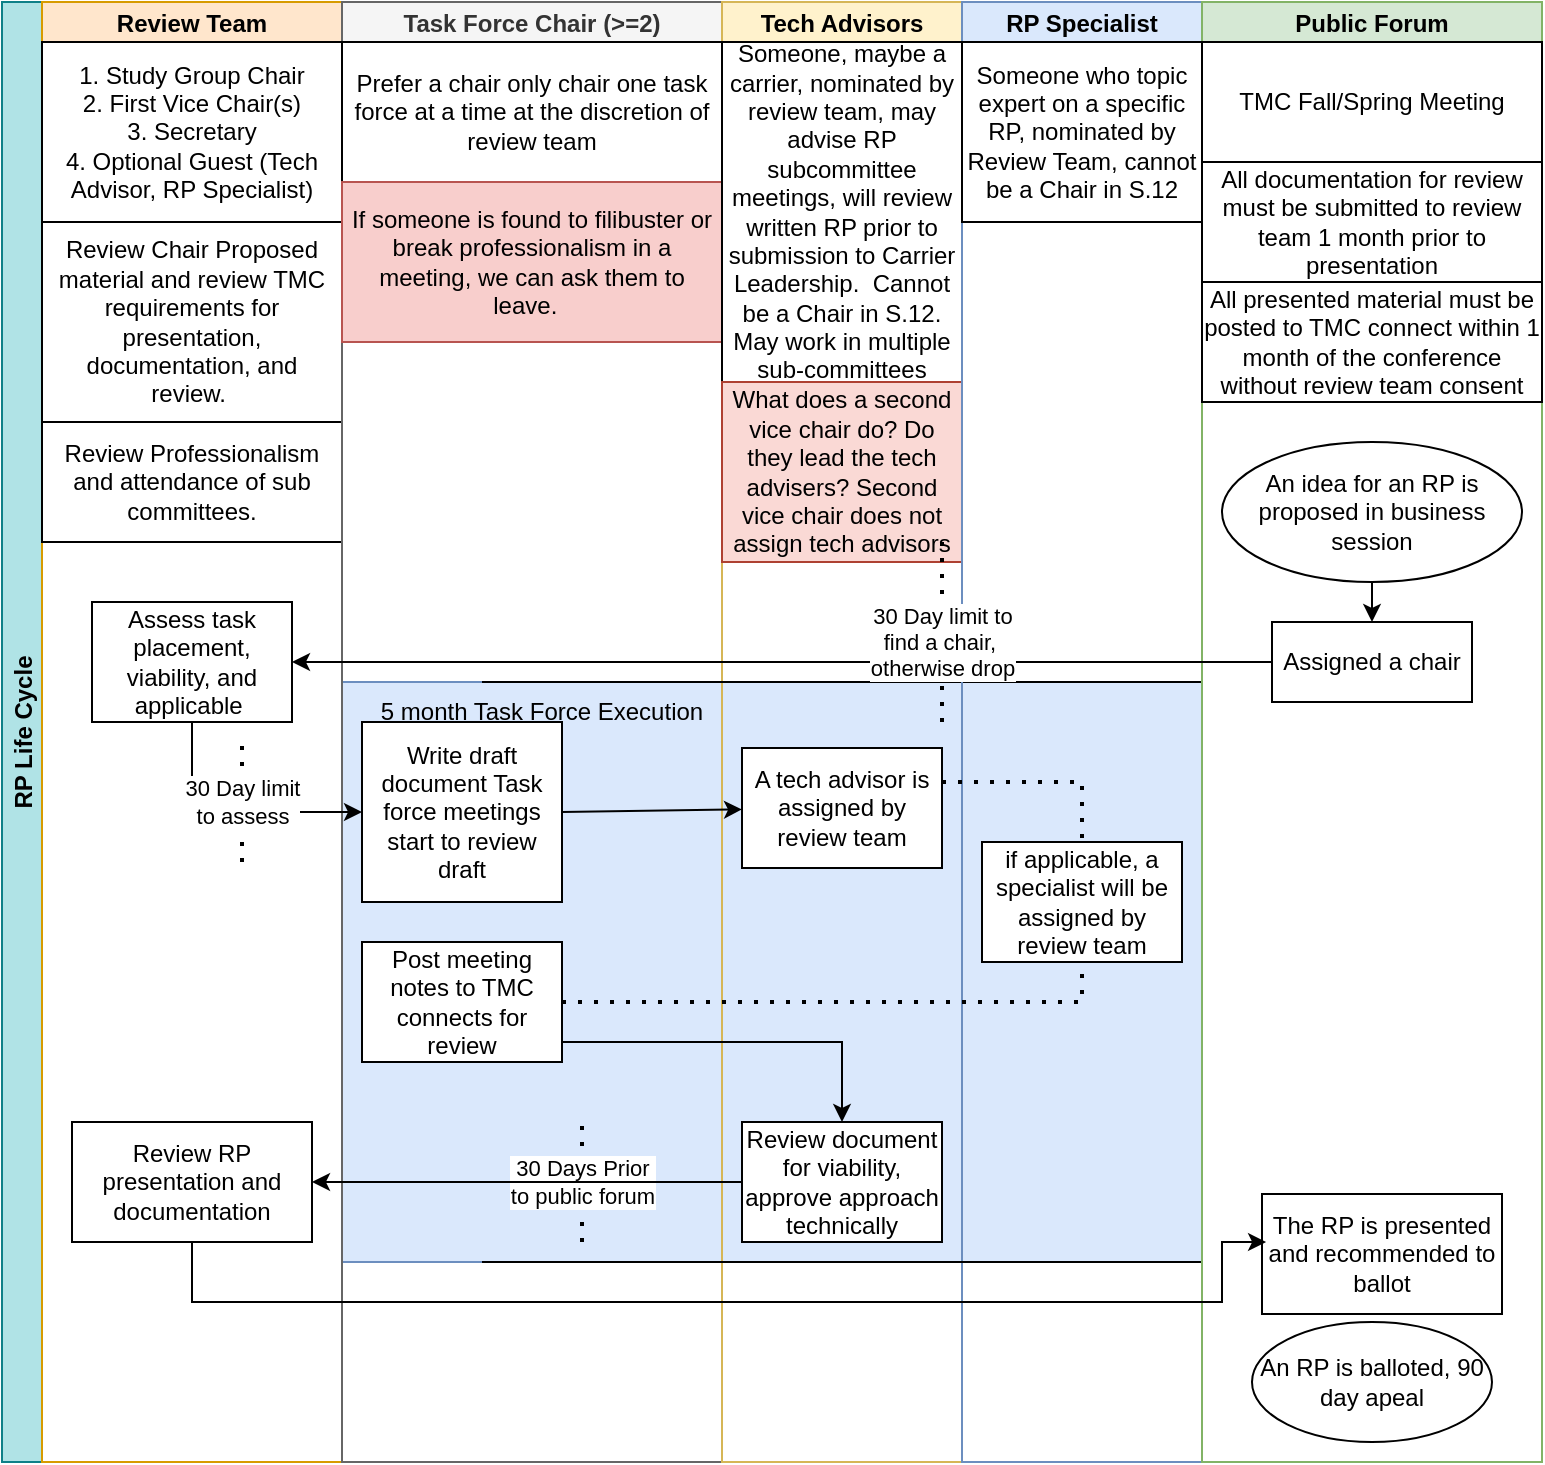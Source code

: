 <mxfile version="20.5.3" type="github">
  <diagram id="VlyM_qsbqjkip8Nx2KwZ" name="Page-1">
    <mxGraphModel dx="1422" dy="762" grid="1" gridSize="10" guides="1" tooltips="1" connect="1" arrows="1" fold="1" page="1" pageScale="1" pageWidth="850" pageHeight="1100" math="0" shadow="0">
      <root>
        <mxCell id="0" />
        <mxCell id="1" parent="0" />
        <mxCell id="Vwr5HX8z7xjedgtPh4Au-28" value="" style="verticalLabelPosition=bottom;verticalAlign=top;html=1;shape=mxgraph.basic.rect;fillColor2=none;strokeWidth=1;size=20;indent=5;fillColor=#dae8fc;strokeColor=#6c8ebf;" vertex="1" parent="1">
          <mxGeometry x="220" y="380" width="430" height="290" as="geometry" />
        </mxCell>
        <mxCell id="n2S20jCCv5cZMQg2Qm6D-1" value="RP Life Cycle" style="swimlane;childLayout=stackLayout;resizeParent=1;resizeParentMax=0;startSize=20;horizontal=0;horizontalStack=1;fillColor=#b0e3e6;strokeColor=#0e8088;" parent="1" vertex="1">
          <mxGeometry x="50" y="40" width="770" height="730" as="geometry" />
        </mxCell>
        <mxCell id="n2S20jCCv5cZMQg2Qm6D-2" value="Review Team" style="swimlane;startSize=20;fillColor=#ffe6cc;strokeColor=#d79b00;" parent="n2S20jCCv5cZMQg2Qm6D-1" vertex="1">
          <mxGeometry x="20" width="150" height="730" as="geometry" />
        </mxCell>
        <mxCell id="n2S20jCCv5cZMQg2Qm6D-17" value="Review Chair Proposed material and review TMC requirements for presentation, documentation, and review.&amp;nbsp;" style="rounded=0;whiteSpace=wrap;html=1;" parent="n2S20jCCv5cZMQg2Qm6D-2" vertex="1">
          <mxGeometry y="110" width="150" height="100" as="geometry" />
        </mxCell>
        <mxCell id="n2S20jCCv5cZMQg2Qm6D-25" value="Review Professionalism and attendance of sub committees." style="rounded=0;whiteSpace=wrap;html=1;" parent="n2S20jCCv5cZMQg2Qm6D-2" vertex="1">
          <mxGeometry y="210" width="150" height="60" as="geometry" />
        </mxCell>
        <mxCell id="n2S20jCCv5cZMQg2Qm6D-26" value="1. Study Group Chair&lt;br&gt;2. First Vice Chair(s)&lt;br&gt;3. Secretary&lt;br&gt;4. Optional Guest (Tech Advisor, RP Specialist)" style="rounded=0;whiteSpace=wrap;html=1;" parent="n2S20jCCv5cZMQg2Qm6D-2" vertex="1">
          <mxGeometry y="20" width="150" height="90" as="geometry" />
        </mxCell>
        <mxCell id="n2S20jCCv5cZMQg2Qm6D-28" value="Assess task placement, viability, and applicable&amp;nbsp;" style="rounded=0;whiteSpace=wrap;html=1;" parent="n2S20jCCv5cZMQg2Qm6D-2" vertex="1">
          <mxGeometry x="25" y="300" width="100" height="60" as="geometry" />
        </mxCell>
        <mxCell id="Vwr5HX8z7xjedgtPh4Au-18" value="Review RP presentation and documentation" style="rounded=0;whiteSpace=wrap;html=1;" vertex="1" parent="n2S20jCCv5cZMQg2Qm6D-2">
          <mxGeometry x="15" y="560" width="120" height="60" as="geometry" />
        </mxCell>
        <mxCell id="n2S20jCCv5cZMQg2Qm6D-3" value="Task Force Chair (&gt;=2)" style="swimlane;startSize=20;fillColor=#f5f5f5;fontColor=#333333;strokeColor=#666666;" parent="n2S20jCCv5cZMQg2Qm6D-1" vertex="1">
          <mxGeometry x="170" width="190" height="730" as="geometry" />
        </mxCell>
        <mxCell id="n2S20jCCv5cZMQg2Qm6D-13" value="Prefer a chair only chair one task force at a time at the discretion of review team" style="rounded=0;whiteSpace=wrap;html=1;" parent="n2S20jCCv5cZMQg2Qm6D-3" vertex="1">
          <mxGeometry y="20" width="190" height="70" as="geometry" />
        </mxCell>
        <mxCell id="n2S20jCCv5cZMQg2Qm6D-20" value="If someone is found to filibuster or break professionalism in a meeting, we can ask them to leave.&amp;nbsp;&amp;nbsp;" style="rounded=0;whiteSpace=wrap;html=1;fillColor=#f8cecc;strokeColor=#b85450;" parent="n2S20jCCv5cZMQg2Qm6D-3" vertex="1">
          <mxGeometry y="90" width="190" height="80" as="geometry" />
        </mxCell>
        <mxCell id="n2S20jCCv5cZMQg2Qm6D-31" value="Write draft document Task force meetings start to review draft" style="rounded=0;whiteSpace=wrap;html=1;" parent="n2S20jCCv5cZMQg2Qm6D-3" vertex="1">
          <mxGeometry x="10" y="360" width="100" height="90" as="geometry" />
        </mxCell>
        <mxCell id="n2S20jCCv5cZMQg2Qm6D-33" value="Post meeting notes to TMC connects for review" style="rounded=0;whiteSpace=wrap;html=1;" parent="n2S20jCCv5cZMQg2Qm6D-3" vertex="1">
          <mxGeometry x="10" y="470" width="100" height="60" as="geometry" />
        </mxCell>
        <mxCell id="Vwr5HX8z7xjedgtPh4Au-15" value="5 month Task Force Execution" style="text;html=1;strokeColor=none;fillColor=none;align=center;verticalAlign=middle;whiteSpace=wrap;rounded=0;" vertex="1" parent="n2S20jCCv5cZMQg2Qm6D-3">
          <mxGeometry x="10" y="340" width="180" height="30" as="geometry" />
        </mxCell>
        <mxCell id="Vwr5HX8z7xjedgtPh4Au-32" value="30 Days Prior&lt;br&gt;to public forum" style="endArrow=none;dashed=1;html=1;dashPattern=1 3;strokeWidth=2;rounded=0;" edge="1" parent="n2S20jCCv5cZMQg2Qm6D-3">
          <mxGeometry width="50" height="50" relative="1" as="geometry">
            <mxPoint x="120" y="620" as="sourcePoint" />
            <mxPoint x="120" y="560" as="targetPoint" />
          </mxGeometry>
        </mxCell>
        <mxCell id="n2S20jCCv5cZMQg2Qm6D-4" value="Tech Advisors" style="swimlane;startSize=20;fillColor=#fff2cc;strokeColor=#d6b656;" parent="n2S20jCCv5cZMQg2Qm6D-1" vertex="1">
          <mxGeometry x="360" width="120" height="730" as="geometry" />
        </mxCell>
        <mxCell id="n2S20jCCv5cZMQg2Qm6D-12" value="Someone, maybe a carrier, nominated by review team, may advise RP subcommittee meetings, will review written RP prior to submission to Carrier Leadership.&amp;nbsp; Cannot be a Chair in S.12. May work in multiple sub-committees" style="rounded=0;whiteSpace=wrap;html=1;" parent="n2S20jCCv5cZMQg2Qm6D-4" vertex="1">
          <mxGeometry y="20" width="120" height="170" as="geometry" />
        </mxCell>
        <mxCell id="n2S20jCCv5cZMQg2Qm6D-34" value="A tech advisor is assigned by review team" style="rounded=0;whiteSpace=wrap;html=1;" parent="n2S20jCCv5cZMQg2Qm6D-4" vertex="1">
          <mxGeometry x="10" y="373" width="100" height="60" as="geometry" />
        </mxCell>
        <mxCell id="n2S20jCCv5cZMQg2Qm6D-41" value="Review document for viability, approve approach technically" style="rounded=0;whiteSpace=wrap;html=1;" parent="n2S20jCCv5cZMQg2Qm6D-4" vertex="1">
          <mxGeometry x="10" y="560" width="100" height="60" as="geometry" />
        </mxCell>
        <mxCell id="Vwr5HX8z7xjedgtPh4Au-13" value="" style="endArrow=none;html=1;rounded=0;" edge="1" parent="n2S20jCCv5cZMQg2Qm6D-4">
          <mxGeometry width="50" height="50" relative="1" as="geometry">
            <mxPoint x="-120" y="340" as="sourcePoint" />
            <mxPoint x="240" y="340" as="targetPoint" />
            <Array as="points">
              <mxPoint x="60" y="340" />
            </Array>
          </mxGeometry>
        </mxCell>
        <mxCell id="Vwr5HX8z7xjedgtPh4Au-30" value="What does a second vice chair do? Do they lead the tech advisers? Second vice chair does not assign tech advisors" style="rounded=0;whiteSpace=wrap;html=1;fillColor=#fad9d5;strokeColor=#ae4132;" vertex="1" parent="n2S20jCCv5cZMQg2Qm6D-4">
          <mxGeometry y="190" width="120" height="90" as="geometry" />
        </mxCell>
        <mxCell id="n2S20jCCv5cZMQg2Qm6D-5" value="RP Specialist" style="swimlane;startSize=20;fillColor=#dae8fc;strokeColor=#6c8ebf;" parent="n2S20jCCv5cZMQg2Qm6D-1" vertex="1">
          <mxGeometry x="480" width="120" height="730" as="geometry" />
        </mxCell>
        <mxCell id="n2S20jCCv5cZMQg2Qm6D-11" value="Someone who topic expert on a specific RP, nominated by Review Team, cannot be a Chair in S.12" style="rounded=0;whiteSpace=wrap;html=1;" parent="n2S20jCCv5cZMQg2Qm6D-5" vertex="1">
          <mxGeometry y="20" width="120" height="90" as="geometry" />
        </mxCell>
        <mxCell id="n2S20jCCv5cZMQg2Qm6D-37" value="if applicable, a specialist will be assigned by review team" style="rounded=0;whiteSpace=wrap;html=1;" parent="n2S20jCCv5cZMQg2Qm6D-5" vertex="1">
          <mxGeometry x="10" y="420" width="100" height="60" as="geometry" />
        </mxCell>
        <mxCell id="n2S20jCCv5cZMQg2Qm6D-39" value="" style="endArrow=none;dashed=1;html=1;dashPattern=1 3;strokeWidth=2;rounded=0;entryX=0.5;entryY=0;entryDx=0;entryDy=0;" parent="n2S20jCCv5cZMQg2Qm6D-5" target="n2S20jCCv5cZMQg2Qm6D-37" edge="1">
          <mxGeometry width="50" height="50" relative="1" as="geometry">
            <mxPoint x="-10" y="390" as="sourcePoint" />
            <mxPoint x="40" y="340" as="targetPoint" />
            <Array as="points">
              <mxPoint x="60" y="390" />
            </Array>
          </mxGeometry>
        </mxCell>
        <mxCell id="Vwr5HX8z7xjedgtPh4Au-14" value="" style="endArrow=none;html=1;rounded=0;" edge="1" parent="n2S20jCCv5cZMQg2Qm6D-5">
          <mxGeometry width="50" height="50" relative="1" as="geometry">
            <mxPoint x="-240" y="630" as="sourcePoint" />
            <mxPoint x="120" y="630" as="targetPoint" />
          </mxGeometry>
        </mxCell>
        <mxCell id="n2S20jCCv5cZMQg2Qm6D-7" value="Public Forum" style="swimlane;startSize=20;fillColor=#d5e8d4;strokeColor=#82b366;" parent="n2S20jCCv5cZMQg2Qm6D-1" vertex="1">
          <mxGeometry x="600" width="170" height="730" as="geometry" />
        </mxCell>
        <mxCell id="n2S20jCCv5cZMQg2Qm6D-8" value="An idea for an RP is proposed in business session" style="ellipse;whiteSpace=wrap;html=1;" parent="n2S20jCCv5cZMQg2Qm6D-7" vertex="1">
          <mxGeometry x="10" y="220" width="150" height="70" as="geometry" />
        </mxCell>
        <mxCell id="n2S20jCCv5cZMQg2Qm6D-9" value="An RP is balloted, 90 day apeal" style="ellipse;whiteSpace=wrap;html=1;" parent="n2S20jCCv5cZMQg2Qm6D-7" vertex="1">
          <mxGeometry x="25" y="660" width="120" height="60" as="geometry" />
        </mxCell>
        <mxCell id="n2S20jCCv5cZMQg2Qm6D-10" value="TMC Fall/Spring Meeting" style="rounded=0;whiteSpace=wrap;html=1;" parent="n2S20jCCv5cZMQg2Qm6D-7" vertex="1">
          <mxGeometry y="20" width="170" height="60" as="geometry" />
        </mxCell>
        <mxCell id="n2S20jCCv5cZMQg2Qm6D-15" value="All documentation for review must be submitted to review team 1 month prior to presentation" style="rounded=0;whiteSpace=wrap;html=1;" parent="n2S20jCCv5cZMQg2Qm6D-7" vertex="1">
          <mxGeometry y="80" width="170" height="60" as="geometry" />
        </mxCell>
        <mxCell id="n2S20jCCv5cZMQg2Qm6D-16" value="All presented material must be posted to TMC connect within 1 month of the conference without review team consent" style="rounded=0;whiteSpace=wrap;html=1;" parent="n2S20jCCv5cZMQg2Qm6D-7" vertex="1">
          <mxGeometry y="140" width="170" height="60" as="geometry" />
        </mxCell>
        <mxCell id="n2S20jCCv5cZMQg2Qm6D-27" value="Assigned a chair" style="rounded=0;whiteSpace=wrap;html=1;" parent="n2S20jCCv5cZMQg2Qm6D-7" vertex="1">
          <mxGeometry x="35" y="310" width="100" height="40" as="geometry" />
        </mxCell>
        <mxCell id="n2S20jCCv5cZMQg2Qm6D-29" value="" style="endArrow=classic;html=1;rounded=0;exitX=0.5;exitY=1;exitDx=0;exitDy=0;entryX=0.5;entryY=0;entryDx=0;entryDy=0;" parent="n2S20jCCv5cZMQg2Qm6D-7" source="n2S20jCCv5cZMQg2Qm6D-8" target="n2S20jCCv5cZMQg2Qm6D-27" edge="1">
          <mxGeometry width="50" height="50" relative="1" as="geometry">
            <mxPoint x="-270" y="300" as="sourcePoint" />
            <mxPoint x="-220" y="250" as="targetPoint" />
          </mxGeometry>
        </mxCell>
        <mxCell id="Vwr5HX8z7xjedgtPh4Au-26" value="The RP is presented and recommended to ballot" style="rounded=0;whiteSpace=wrap;html=1;" vertex="1" parent="n2S20jCCv5cZMQg2Qm6D-7">
          <mxGeometry x="30" y="596" width="120" height="60" as="geometry" />
        </mxCell>
        <mxCell id="n2S20jCCv5cZMQg2Qm6D-30" value="" style="endArrow=classic;html=1;rounded=0;exitX=0;exitY=0.5;exitDx=0;exitDy=0;entryX=1;entryY=0.5;entryDx=0;entryDy=0;" parent="n2S20jCCv5cZMQg2Qm6D-1" source="n2S20jCCv5cZMQg2Qm6D-27" target="n2S20jCCv5cZMQg2Qm6D-28" edge="1">
          <mxGeometry width="50" height="50" relative="1" as="geometry">
            <mxPoint x="260" y="300" as="sourcePoint" />
            <mxPoint x="310" y="250" as="targetPoint" />
          </mxGeometry>
        </mxCell>
        <mxCell id="n2S20jCCv5cZMQg2Qm6D-32" value="" style="endArrow=classic;html=1;rounded=0;exitX=0.5;exitY=1;exitDx=0;exitDy=0;entryX=0;entryY=0.5;entryDx=0;entryDy=0;" parent="n2S20jCCv5cZMQg2Qm6D-1" source="n2S20jCCv5cZMQg2Qm6D-28" target="n2S20jCCv5cZMQg2Qm6D-31" edge="1">
          <mxGeometry width="50" height="50" relative="1" as="geometry">
            <mxPoint x="260" y="310" as="sourcePoint" />
            <mxPoint x="310" y="260" as="targetPoint" />
            <Array as="points">
              <mxPoint x="95" y="405" />
            </Array>
          </mxGeometry>
        </mxCell>
        <mxCell id="n2S20jCCv5cZMQg2Qm6D-35" value="" style="endArrow=classic;html=1;rounded=0;exitX=1;exitY=0.5;exitDx=0;exitDy=0;" parent="n2S20jCCv5cZMQg2Qm6D-1" source="n2S20jCCv5cZMQg2Qm6D-31" target="n2S20jCCv5cZMQg2Qm6D-34" edge="1">
          <mxGeometry width="50" height="50" relative="1" as="geometry">
            <mxPoint x="260" y="330" as="sourcePoint" />
            <mxPoint x="310" y="280" as="targetPoint" />
          </mxGeometry>
        </mxCell>
        <mxCell id="n2S20jCCv5cZMQg2Qm6D-40" value="" style="endArrow=none;dashed=1;html=1;dashPattern=1 3;strokeWidth=2;rounded=0;entryX=0.5;entryY=1;entryDx=0;entryDy=0;exitX=1;exitY=0.5;exitDx=0;exitDy=0;" parent="n2S20jCCv5cZMQg2Qm6D-1" source="n2S20jCCv5cZMQg2Qm6D-33" target="n2S20jCCv5cZMQg2Qm6D-37" edge="1">
          <mxGeometry width="50" height="50" relative="1" as="geometry">
            <mxPoint x="470" y="520" as="sourcePoint" />
            <mxPoint x="500" y="480" as="targetPoint" />
            <Array as="points">
              <mxPoint x="540" y="500" />
            </Array>
          </mxGeometry>
        </mxCell>
        <mxCell id="Vwr5HX8z7xjedgtPh4Au-19" value="" style="endArrow=classic;html=1;rounded=0;entryX=0.5;entryY=0;entryDx=0;entryDy=0;" edge="1" parent="n2S20jCCv5cZMQg2Qm6D-1" target="n2S20jCCv5cZMQg2Qm6D-41">
          <mxGeometry width="50" height="50" relative="1" as="geometry">
            <mxPoint x="280" y="520" as="sourcePoint" />
            <mxPoint x="450" y="400" as="targetPoint" />
            <Array as="points">
              <mxPoint x="420" y="520" />
            </Array>
          </mxGeometry>
        </mxCell>
        <mxCell id="Vwr5HX8z7xjedgtPh4Au-20" value="" style="endArrow=classic;html=1;rounded=0;exitX=0;exitY=0.5;exitDx=0;exitDy=0;entryX=1;entryY=0.5;entryDx=0;entryDy=0;" edge="1" parent="n2S20jCCv5cZMQg2Qm6D-1" source="n2S20jCCv5cZMQg2Qm6D-41" target="Vwr5HX8z7xjedgtPh4Au-18">
          <mxGeometry width="50" height="50" relative="1" as="geometry">
            <mxPoint x="400" y="450" as="sourcePoint" />
            <mxPoint x="160" y="590" as="targetPoint" />
          </mxGeometry>
        </mxCell>
        <mxCell id="Vwr5HX8z7xjedgtPh4Au-27" value="" style="endArrow=classic;html=1;rounded=0;exitX=0.5;exitY=1;exitDx=0;exitDy=0;entryX=0.017;entryY=0.4;entryDx=0;entryDy=0;entryPerimeter=0;" edge="1" parent="n2S20jCCv5cZMQg2Qm6D-1" source="Vwr5HX8z7xjedgtPh4Au-18" target="Vwr5HX8z7xjedgtPh4Au-26">
          <mxGeometry width="50" height="50" relative="1" as="geometry">
            <mxPoint x="400" y="420" as="sourcePoint" />
            <mxPoint x="450" y="370" as="targetPoint" />
            <Array as="points">
              <mxPoint x="95" y="650" />
              <mxPoint x="320" y="650" />
              <mxPoint x="610" y="650" />
              <mxPoint x="610" y="620" />
            </Array>
          </mxGeometry>
        </mxCell>
        <mxCell id="Vwr5HX8z7xjedgtPh4Au-1" value="" style="endArrow=none;dashed=1;html=1;dashPattern=1 3;strokeWidth=2;rounded=0;" edge="1" parent="1">
          <mxGeometry width="50" height="50" relative="1" as="geometry">
            <mxPoint x="520" y="400" as="sourcePoint" />
            <mxPoint x="520" y="310" as="targetPoint" />
          </mxGeometry>
        </mxCell>
        <mxCell id="Vwr5HX8z7xjedgtPh4Au-2" value="30 Day limit to &lt;br&gt;find a chair,&amp;nbsp;&lt;br&gt;otherwise drop" style="edgeLabel;html=1;align=center;verticalAlign=middle;resizable=0;points=[];" vertex="1" connectable="0" parent="Vwr5HX8z7xjedgtPh4Au-1">
          <mxGeometry x="0.289" y="4" relative="1" as="geometry">
            <mxPoint x="4" y="18" as="offset" />
          </mxGeometry>
        </mxCell>
        <mxCell id="Vwr5HX8z7xjedgtPh4Au-11" value="30 Day limit&lt;br&gt;to assess" style="endArrow=none;dashed=1;html=1;dashPattern=1 3;strokeWidth=2;rounded=0;" edge="1" parent="1">
          <mxGeometry width="50" height="50" relative="1" as="geometry">
            <mxPoint x="170" y="470" as="sourcePoint" />
            <mxPoint x="170" y="410" as="targetPoint" />
            <Array as="points">
              <mxPoint x="170" y="440" />
            </Array>
          </mxGeometry>
        </mxCell>
      </root>
    </mxGraphModel>
  </diagram>
</mxfile>
